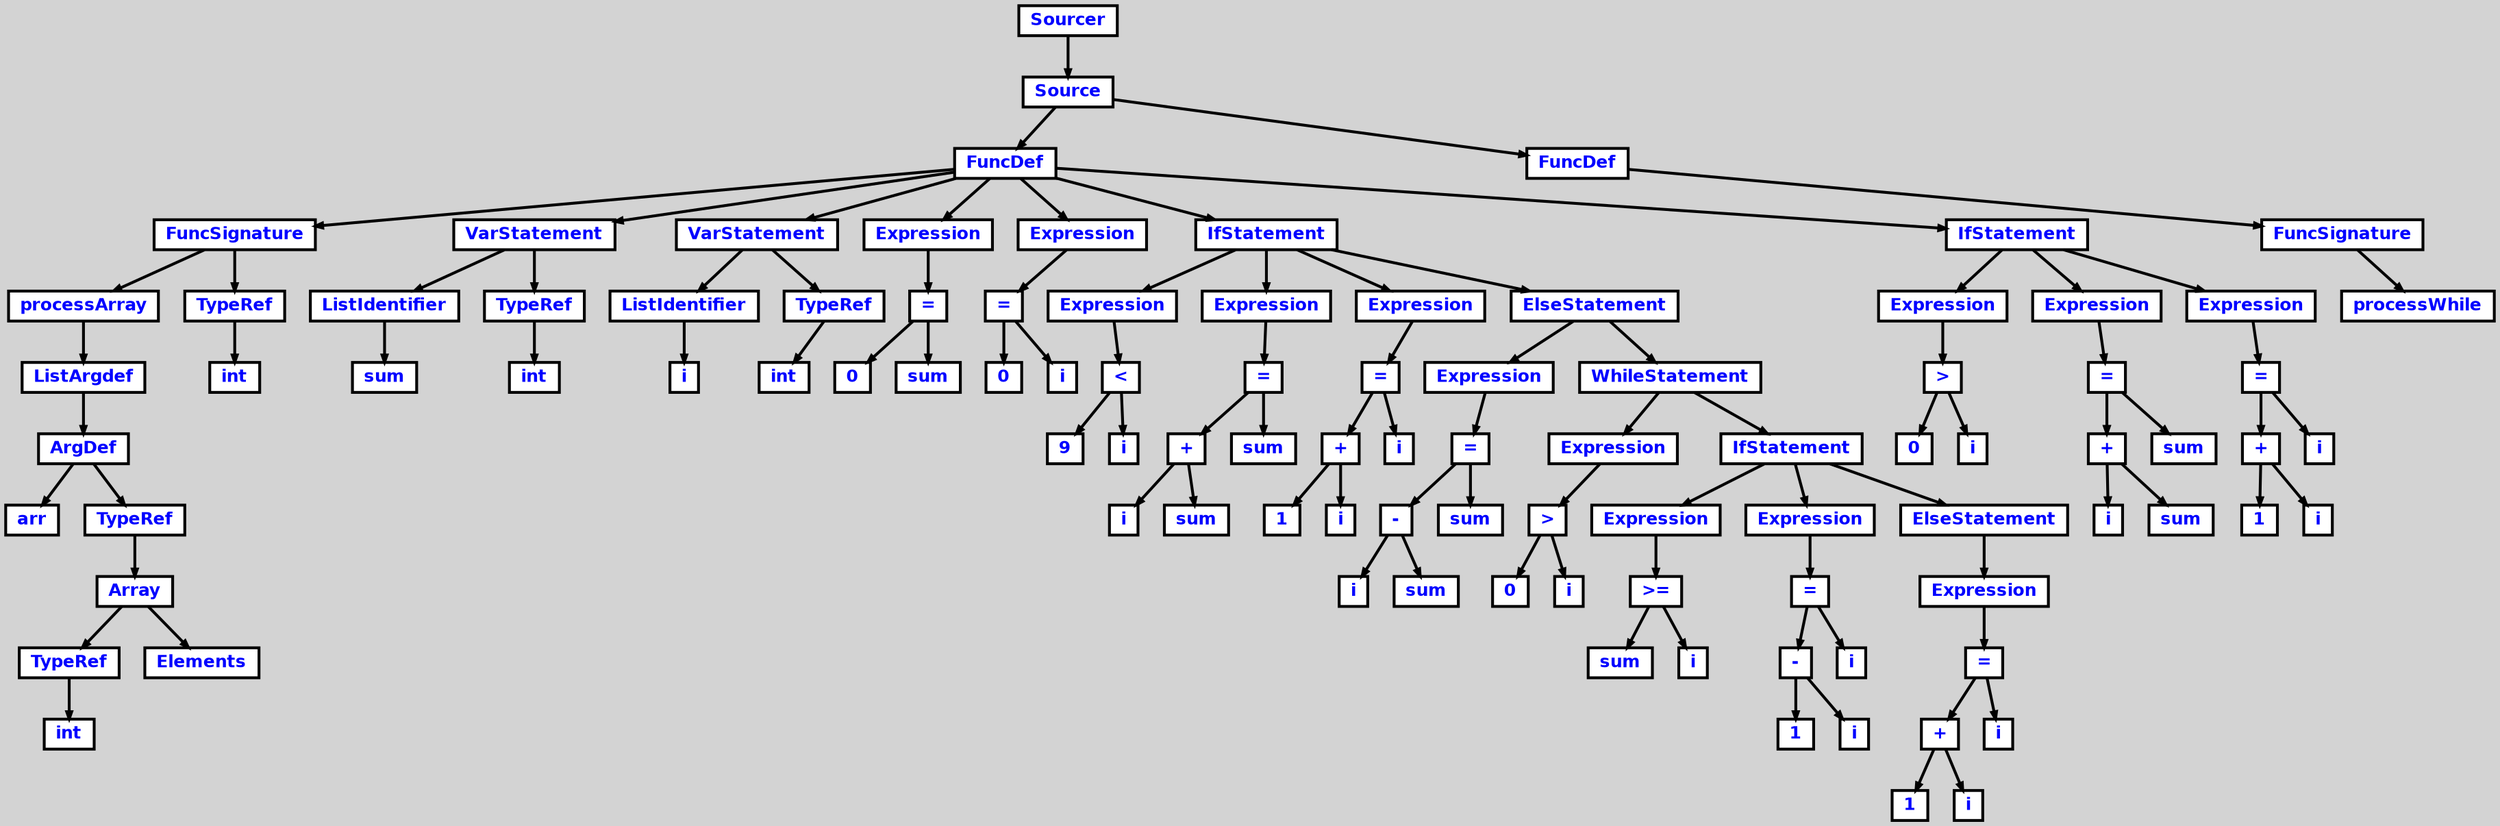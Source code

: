digraph {

	ordering=out;
	ranksep=.4;
	bgcolor="lightgrey";  node [shape=box, fixedsize=false, fontsize=12, fontname="Helvetica-bold", fontcolor="blue"
	width=.25, height=.25, color="black", fillcolor="white", style="filled, solid, bold"];

	edge [arrowsize=.5, color="black", style="bold"]

	n000001F50CBFCFA8[label="Sourcer"]
	n000001F50CBFCE70[label="Source"]
	n000001F50CBF9660[label="FuncDef"]
	n000001F50CBEC4C0[label="FuncSignature"]
	n000001F50CBEC5F8[label="processArray"]
	n000001F50CBEC118[label="ListArgdef"]
	n000001F50CBEBEA8[label="ArgDef"]
	n000001F50CBEB9C8[label="arr"]
	n000001F50CBEBD70[label="TypeRef"]
	n000001F50CBEBB00[label="Array"]
	n000001F50CBEB758[label="TypeRef"]
	n000001F50CBEB890[label="int"]
	n000001F50CBEBC38[label="Elements"]
	n000001F50CBEC388[label="TypeRef"]
	n000001F50CBEBFE0[label="int"]
	n000001F50CBECC10[label="VarStatement"]
	n000001F50CBEC868[label="ListIdentifier"]
	n000001F50CBEC730[label="sum"]
	n000001F50CBECD48[label="TypeRef"]
	n000001F50CBECAD8[label="int"]
	n000001F50CBED228[label="VarStatement"]
	n000001F50CBECE80[label="ListIdentifier"]
	n000001F50CBEC9A0[label="i"]
	n000001F50CBED360[label="TypeRef"]
	n000001F50CBED0F0[label="int"]
	n000001F50CBEDD20[label="Expression"]
	n000001F50CBEE200[label="="]
	n000001F50CBEDE58[label="0"]
	n000001F50CBED5D0[label="sum"]
	n000001F50CBEEA88[label="Expression"]
	n000001F50CBEEF68[label="="]
	n000001F50CBEEBC0[label="0"]
	n000001F50CBEE338[label="i"]
	n000001F50CBF8CA0[label="IfStatement"]
	n000001F50CBF8DD8[label="Expression"]
	n000001F50CBEF928[label="<"]
	n000001F50CBEFB98[label="9"]
	n000001F50CBEF0A0[label="i"]
	n000001F50CBF0B70[label="Expression"]
	n000001F50CBF1188[label="="]
	n000001F50CBF1050[label="+"]
	n000001F50CBF12C0[label="i"]
	n000001F50CBF0DE0[label="sum"]
	n000001F50CBEFF40[label="sum"]
	n000001F50CBF2160[label="Expression"]
	n000001F50CBF2778[label="="]
	n000001F50CBF2640[label="+"]
	n000001F50CBF28B0[label="1"]
	n000001F50CBF23D0[label="i"]
	n000001F50CBF1530[label="i"]
	n000001F50CBF4728[label="ElseStatement"]
	n000001F50CBF3750[label="Expression"]
	n000001F50CBF3D68[label="="]
	n000001F50CBF3C30[label="-"]
	n000001F50CBF3EA0[label="i"]
	n000001F50CBF39C0[label="sum"]
	n000001F50CBF2B20[label="sum"]
	n000001F50CBF55C8[label="WhileStatement"]
	n000001F50CBF8B68[label="Expression"]
	n000001F50CBF4998[label=">"]
	n000001F50CBF4C08[label="0"]
	n000001F50CBF4110[label="i"]
	n000001F50CBF81A8[label="IfStatement"]
	n000001F50CBF8A30[label="Expression"]
	n000001F50CBF5838[label=">="]
	n000001F50CBF5AA8[label="sum"]
	n000001F50CBF4FB0[label="i"]
	n000001F50CBF6A80[label="Expression"]
	n000001F50CBF7098[label="="]
	n000001F50CBF6F60[label="-"]
	n000001F50CBF71D0[label="1"]
	n000001F50CBF6CF0[label="i"]
	n000001F50CBF5E50[label="i"]
	n000001F50CBF7F38[label="ElseStatement"]
	n000001F50CBF8070[label="Expression"]
	n000001F50CBF8688[label="="]
	n000001F50CBF8550[label="+"]
	n000001F50CBF87C0[label="1"]
	n000001F50CBF82E0[label="i"]
	n000001F50CBF7440[label="i"]
	n000001F50CBFBFD0[label="IfStatement"]
	n000001F50CBFC240[label="Expression"]
	n000001F50CBF98D0[label=">"]
	n000001F50CBF9B40[label="0"]
	n000001F50CBF9048[label="i"]
	n000001F50CBFAB18[label="Expression"]
	n000001F50CBFB130[label="="]
	n000001F50CBFAFF8[label="+"]
	n000001F50CBFB268[label="i"]
	n000001F50CBFAD88[label="sum"]
	n000001F50CBF9EE8[label="sum"]
	n000001F50CBFC108[label="Expression"]
	n000001F50CBFC720[label="="]
	n000001F50CBFC5E8[label="+"]
	n000001F50CBFC858[label="1"]
	n000001F50CBFC378[label="i"]
	n000001F50CBFB4D8[label="i"]
	n000001F50CBFCD38[label="FuncDef"]
	n000001F50CBFCAC8[label="FuncSignature"]
	n000001F50CBFCC00[label="processWhile"]

		n000001F50CBFCFA8 -> n000001F50CBFCE70		// Sourcer -> Source
		n000001F50CBFCE70 -> n000001F50CBF9660		// Source -> FuncDef
		n000001F50CBF9660 -> n000001F50CBEC4C0		// FuncDef -> FuncSignature
		n000001F50CBEC4C0 -> n000001F50CBEC5F8		// FuncSignature -> processArray
		n000001F50CBEC5F8 -> n000001F50CBEC118		// processArray -> ListArgdef
		n000001F50CBEC118 -> n000001F50CBEBEA8		// ListArgdef -> ArgDef
		n000001F50CBEBEA8 -> n000001F50CBEB9C8		// ArgDef -> arr
		n000001F50CBEBEA8 -> n000001F50CBEBD70		// ArgDef -> TypeRef
		n000001F50CBEBD70 -> n000001F50CBEBB00		// TypeRef -> Array
		n000001F50CBEBB00 -> n000001F50CBEB758		// Array -> TypeRef
		n000001F50CBEB758 -> n000001F50CBEB890		// TypeRef -> int
		n000001F50CBEBB00 -> n000001F50CBEBC38		// Array -> Elements
		n000001F50CBEC4C0 -> n000001F50CBEC388		// FuncSignature -> TypeRef
		n000001F50CBEC388 -> n000001F50CBEBFE0		// TypeRef -> int
		n000001F50CBF9660 -> n000001F50CBECC10		// FuncDef -> VarStatement
		n000001F50CBECC10 -> n000001F50CBEC868		// VarStatement -> ListIdentifier
		n000001F50CBEC868 -> n000001F50CBEC730		// ListIdentifier -> sum
		n000001F50CBECC10 -> n000001F50CBECD48		// VarStatement -> TypeRef
		n000001F50CBECD48 -> n000001F50CBECAD8		// TypeRef -> int
		n000001F50CBF9660 -> n000001F50CBED228		// FuncDef -> VarStatement
		n000001F50CBED228 -> n000001F50CBECE80		// VarStatement -> ListIdentifier
		n000001F50CBECE80 -> n000001F50CBEC9A0		// ListIdentifier -> i
		n000001F50CBED228 -> n000001F50CBED360		// VarStatement -> TypeRef
		n000001F50CBED360 -> n000001F50CBED0F0		// TypeRef -> int
		n000001F50CBF9660 -> n000001F50CBEDD20		// FuncDef -> Expression
		n000001F50CBEDD20 -> n000001F50CBEE200		// Expression -> =
		n000001F50CBEE200 -> n000001F50CBEDE58		// = -> 0
		n000001F50CBEE200 -> n000001F50CBED5D0		// = -> sum
		n000001F50CBF9660 -> n000001F50CBEEA88		// FuncDef -> Expression
		n000001F50CBEEA88 -> n000001F50CBEEF68		// Expression -> =
		n000001F50CBEEF68 -> n000001F50CBEEBC0		// = -> 0
		n000001F50CBEEF68 -> n000001F50CBEE338		// = -> i
		n000001F50CBF9660 -> n000001F50CBF8CA0		// FuncDef -> IfStatement
		n000001F50CBF8CA0 -> n000001F50CBF8DD8		// IfStatement -> Expression
		n000001F50CBF8DD8 -> n000001F50CBEF928		// Expression -> <
		n000001F50CBEF928 -> n000001F50CBEFB98		// < -> 9
		n000001F50CBEF928 -> n000001F50CBEF0A0		// < -> i
		n000001F50CBF8CA0 -> n000001F50CBF0B70		// IfStatement -> Expression
		n000001F50CBF0B70 -> n000001F50CBF1188		// Expression -> =
		n000001F50CBF1188 -> n000001F50CBF1050		// = -> +
		n000001F50CBF1050 -> n000001F50CBF12C0		// + -> i
		n000001F50CBF1050 -> n000001F50CBF0DE0		// + -> sum
		n000001F50CBF1188 -> n000001F50CBEFF40		// = -> sum
		n000001F50CBF8CA0 -> n000001F50CBF2160		// IfStatement -> Expression
		n000001F50CBF2160 -> n000001F50CBF2778		// Expression -> =
		n000001F50CBF2778 -> n000001F50CBF2640		// = -> +
		n000001F50CBF2640 -> n000001F50CBF28B0		// + -> 1
		n000001F50CBF2640 -> n000001F50CBF23D0		// + -> i
		n000001F50CBF2778 -> n000001F50CBF1530		// = -> i
		n000001F50CBF8CA0 -> n000001F50CBF4728		// IfStatement -> ElseStatement
		n000001F50CBF4728 -> n000001F50CBF3750		// ElseStatement -> Expression
		n000001F50CBF3750 -> n000001F50CBF3D68		// Expression -> =
		n000001F50CBF3D68 -> n000001F50CBF3C30		// = -> -
		n000001F50CBF3C30 -> n000001F50CBF3EA0		// - -> i
		n000001F50CBF3C30 -> n000001F50CBF39C0		// - -> sum
		n000001F50CBF3D68 -> n000001F50CBF2B20		// = -> sum
		n000001F50CBF4728 -> n000001F50CBF55C8		// ElseStatement -> WhileStatement
		n000001F50CBF55C8 -> n000001F50CBF8B68		// WhileStatement -> Expression
		n000001F50CBF8B68 -> n000001F50CBF4998		// Expression -> >
		n000001F50CBF4998 -> n000001F50CBF4C08		// > -> 0
		n000001F50CBF4998 -> n000001F50CBF4110		// > -> i
		n000001F50CBF55C8 -> n000001F50CBF81A8		// WhileStatement -> IfStatement
		n000001F50CBF81A8 -> n000001F50CBF8A30		// IfStatement -> Expression
		n000001F50CBF8A30 -> n000001F50CBF5838		// Expression -> >=
		n000001F50CBF5838 -> n000001F50CBF5AA8		// >= -> sum
		n000001F50CBF5838 -> n000001F50CBF4FB0		// >= -> i
		n000001F50CBF81A8 -> n000001F50CBF6A80		// IfStatement -> Expression
		n000001F50CBF6A80 -> n000001F50CBF7098		// Expression -> =
		n000001F50CBF7098 -> n000001F50CBF6F60		// = -> -
		n000001F50CBF6F60 -> n000001F50CBF71D0		// - -> 1
		n000001F50CBF6F60 -> n000001F50CBF6CF0		// - -> i
		n000001F50CBF7098 -> n000001F50CBF5E50		// = -> i
		n000001F50CBF81A8 -> n000001F50CBF7F38		// IfStatement -> ElseStatement
		n000001F50CBF7F38 -> n000001F50CBF8070		// ElseStatement -> Expression
		n000001F50CBF8070 -> n000001F50CBF8688		// Expression -> =
		n000001F50CBF8688 -> n000001F50CBF8550		// = -> +
		n000001F50CBF8550 -> n000001F50CBF87C0		// + -> 1
		n000001F50CBF8550 -> n000001F50CBF82E0		// + -> i
		n000001F50CBF8688 -> n000001F50CBF7440		// = -> i
		n000001F50CBF9660 -> n000001F50CBFBFD0		// FuncDef -> IfStatement
		n000001F50CBFBFD0 -> n000001F50CBFC240		// IfStatement -> Expression
		n000001F50CBFC240 -> n000001F50CBF98D0		// Expression -> >
		n000001F50CBF98D0 -> n000001F50CBF9B40		// > -> 0
		n000001F50CBF98D0 -> n000001F50CBF9048		// > -> i
		n000001F50CBFBFD0 -> n000001F50CBFAB18		// IfStatement -> Expression
		n000001F50CBFAB18 -> n000001F50CBFB130		// Expression -> =
		n000001F50CBFB130 -> n000001F50CBFAFF8		// = -> +
		n000001F50CBFAFF8 -> n000001F50CBFB268		// + -> i
		n000001F50CBFAFF8 -> n000001F50CBFAD88		// + -> sum
		n000001F50CBFB130 -> n000001F50CBF9EE8		// = -> sum
		n000001F50CBFBFD0 -> n000001F50CBFC108		// IfStatement -> Expression
		n000001F50CBFC108 -> n000001F50CBFC720		// Expression -> =
		n000001F50CBFC720 -> n000001F50CBFC5E8		// = -> +
		n000001F50CBFC5E8 -> n000001F50CBFC858		// + -> 1
		n000001F50CBFC5E8 -> n000001F50CBFC378		// + -> i
		n000001F50CBFC720 -> n000001F50CBFB4D8		// = -> i
		n000001F50CBFCE70 -> n000001F50CBFCD38		// Source -> FuncDef
		n000001F50CBFCD38 -> n000001F50CBFCAC8		// FuncDef -> FuncSignature
		n000001F50CBFCAC8 -> n000001F50CBFCC00		// FuncSignature -> processWhile

}